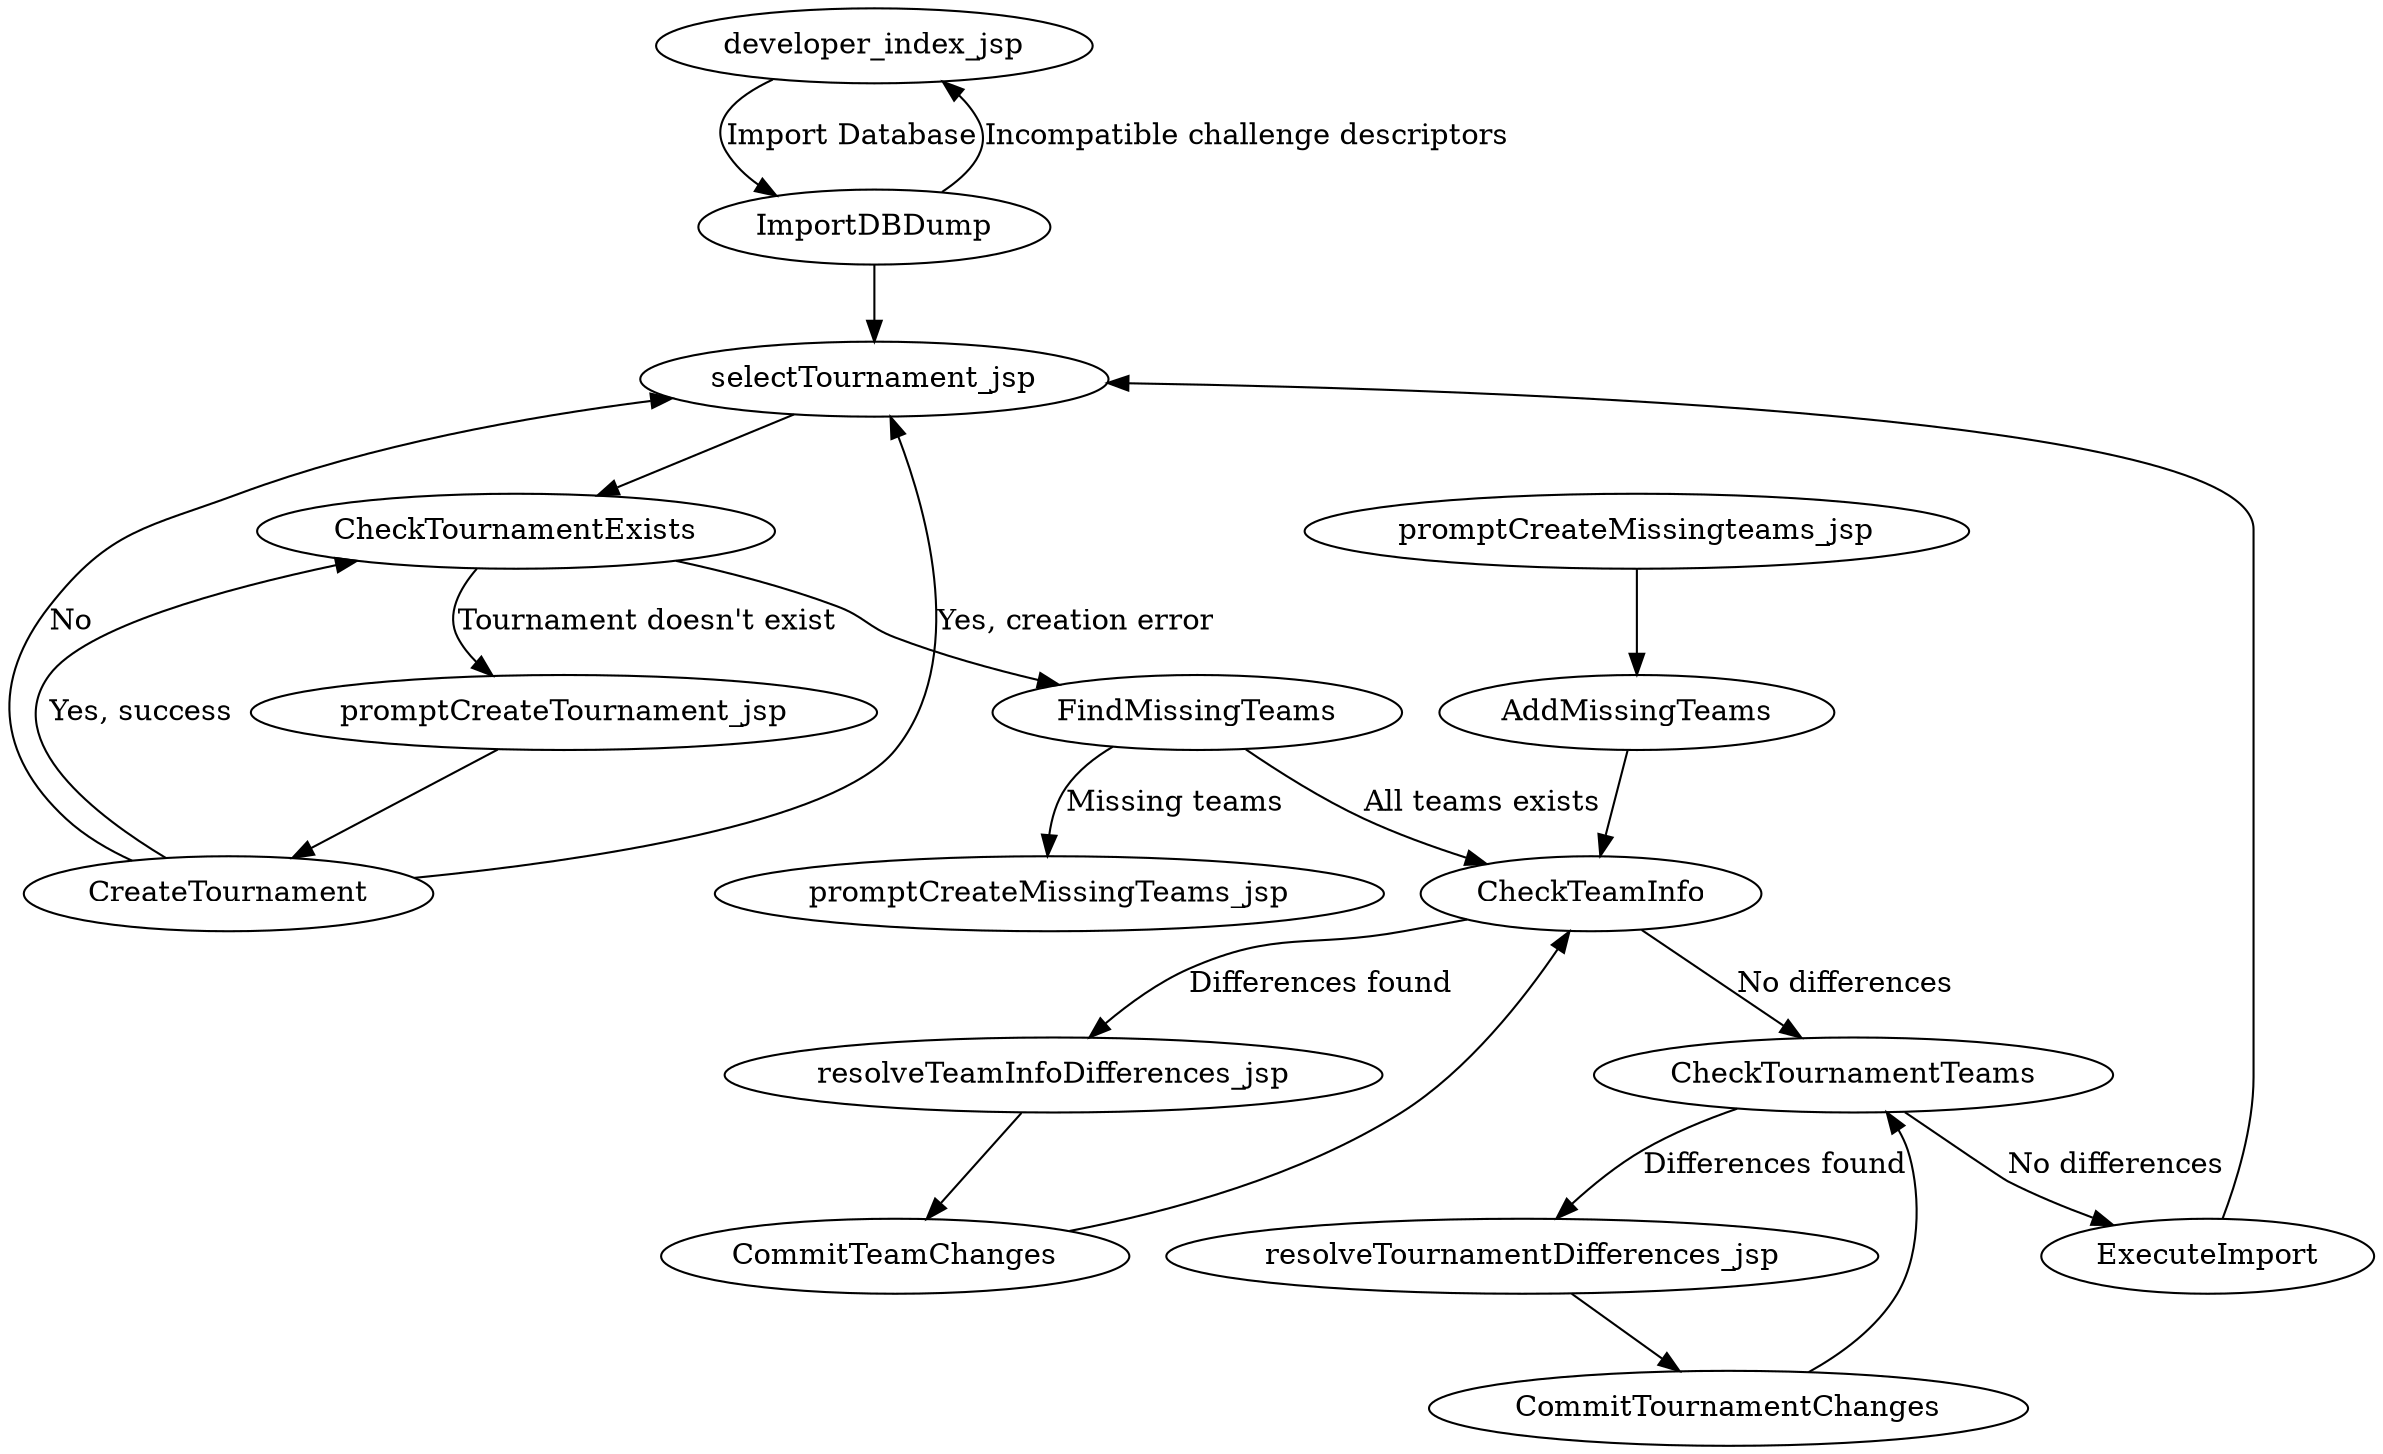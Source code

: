 digraph MergeDatabase {

developer_index_jsp -> ImportDBDump [label="Import Database"];

ImportDBDump -> selectTournament_jsp;
ImportDBDump -> developer_index_jsp [label="Incompatible challenge descriptors"];

selectTournament_jsp -> CheckTournamentExists;

CheckTournamentExists -> promptCreateTournament_jsp [label="Tournament doesn't exist"];
CheckTournamentExists -> FindMissingTeams;

promptCreateTournament_jsp -> CreateTournament;

CreateTournament -> selectTournament_jsp [label="Yes, creation error"];
CreateTournament -> CheckTournamentExists [label="Yes, success"];
CreateTournament -> selectTournament_jsp [label="No"];

FindMissingTeams -> CheckTeamInfo [label="All teams exists"];
FindMissingTeams -> promptCreateMissingTeams_jsp [label="Missing teams"];

promptCreateMissingteams_jsp -> AddMissingTeams;

AddMissingTeams -> CheckTeamInfo;

CheckTeamInfo -> CheckTournamentTeams [label="No differences"];
CheckTeamInfo -> resolveTeamInfoDifferences_jsp [label="Differences found"];

resolveTeamInfoDifferences_jsp -> CommitTeamChanges;

CommitTeamChanges -> CheckTeamInfo;

CheckTournamentTeams -> ExecuteImport [label="No differences"];
CheckTournamentTeams -> resolveTournamentDifferences_jsp [label="Differences found"];

resolveTournamentDifferences_jsp -> CommitTournamentChanges;

CommitTournamentChanges -> CheckTournamentTeams;

ExecuteImport -> selectTournament_jsp;

}

